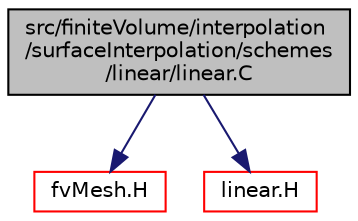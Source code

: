 digraph "src/finiteVolume/interpolation/surfaceInterpolation/schemes/linear/linear.C"
{
  bgcolor="transparent";
  edge [fontname="Helvetica",fontsize="10",labelfontname="Helvetica",labelfontsize="10"];
  node [fontname="Helvetica",fontsize="10",shape=record];
  Node1 [label="src/finiteVolume/interpolation\l/surfaceInterpolation/schemes\l/linear/linear.C",height=0.2,width=0.4,color="black", fillcolor="grey75", style="filled", fontcolor="black"];
  Node1 -> Node2 [color="midnightblue",fontsize="10",style="solid",fontname="Helvetica"];
  Node2 [label="fvMesh.H",height=0.2,width=0.4,color="red",URL="$a05816.html"];
  Node1 -> Node3 [color="midnightblue",fontsize="10",style="solid",fontname="Helvetica"];
  Node3 [label="linear.H",height=0.2,width=0.4,color="red",URL="$a06041.html"];
}
